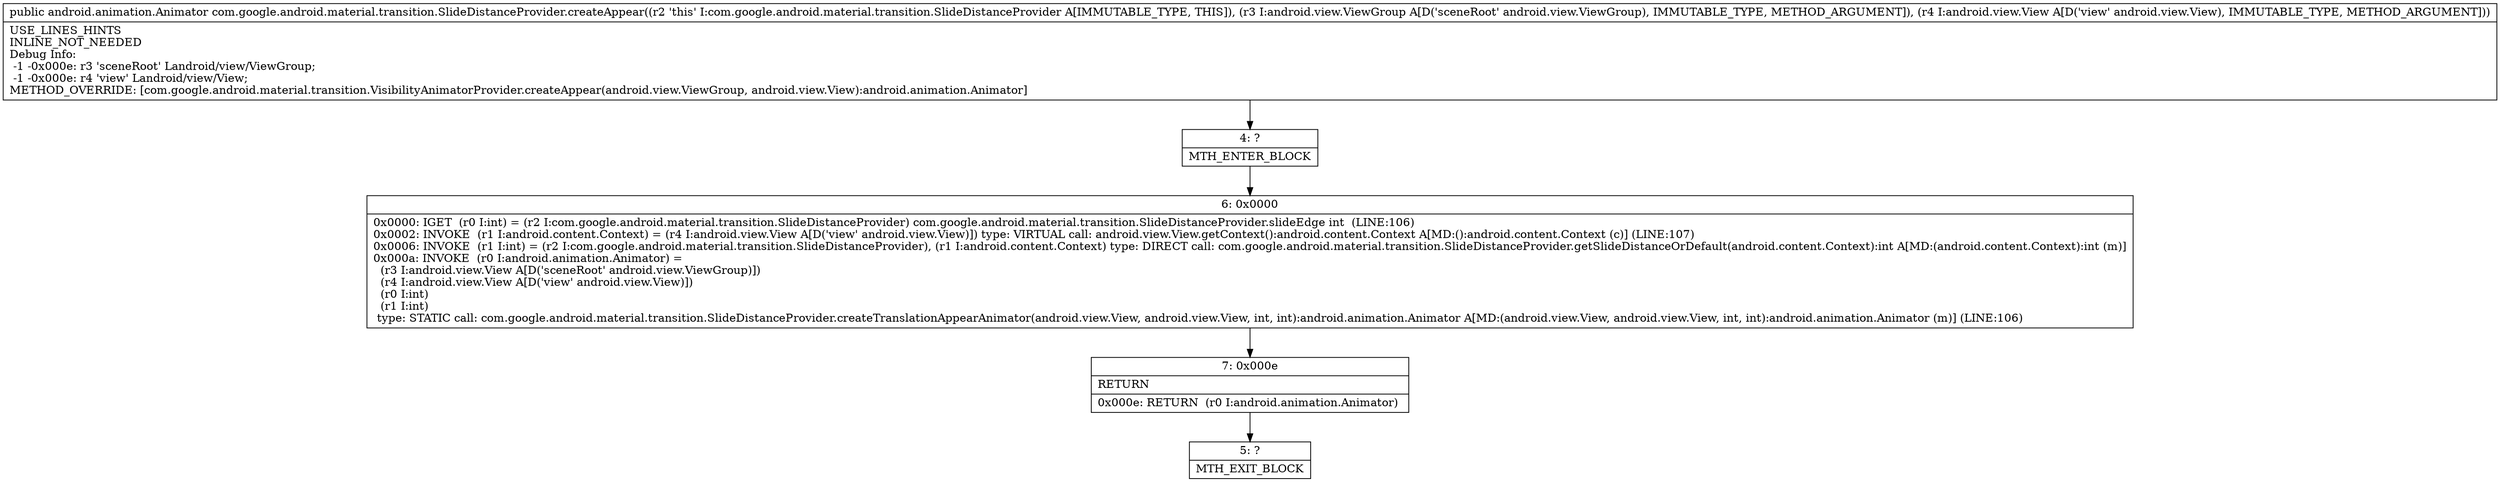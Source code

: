 digraph "CFG forcom.google.android.material.transition.SlideDistanceProvider.createAppear(Landroid\/view\/ViewGroup;Landroid\/view\/View;)Landroid\/animation\/Animator;" {
Node_4 [shape=record,label="{4\:\ ?|MTH_ENTER_BLOCK\l}"];
Node_6 [shape=record,label="{6\:\ 0x0000|0x0000: IGET  (r0 I:int) = (r2 I:com.google.android.material.transition.SlideDistanceProvider) com.google.android.material.transition.SlideDistanceProvider.slideEdge int  (LINE:106)\l0x0002: INVOKE  (r1 I:android.content.Context) = (r4 I:android.view.View A[D('view' android.view.View)]) type: VIRTUAL call: android.view.View.getContext():android.content.Context A[MD:():android.content.Context (c)] (LINE:107)\l0x0006: INVOKE  (r1 I:int) = (r2 I:com.google.android.material.transition.SlideDistanceProvider), (r1 I:android.content.Context) type: DIRECT call: com.google.android.material.transition.SlideDistanceProvider.getSlideDistanceOrDefault(android.content.Context):int A[MD:(android.content.Context):int (m)]\l0x000a: INVOKE  (r0 I:android.animation.Animator) = \l  (r3 I:android.view.View A[D('sceneRoot' android.view.ViewGroup)])\l  (r4 I:android.view.View A[D('view' android.view.View)])\l  (r0 I:int)\l  (r1 I:int)\l type: STATIC call: com.google.android.material.transition.SlideDistanceProvider.createTranslationAppearAnimator(android.view.View, android.view.View, int, int):android.animation.Animator A[MD:(android.view.View, android.view.View, int, int):android.animation.Animator (m)] (LINE:106)\l}"];
Node_7 [shape=record,label="{7\:\ 0x000e|RETURN\l|0x000e: RETURN  (r0 I:android.animation.Animator) \l}"];
Node_5 [shape=record,label="{5\:\ ?|MTH_EXIT_BLOCK\l}"];
MethodNode[shape=record,label="{public android.animation.Animator com.google.android.material.transition.SlideDistanceProvider.createAppear((r2 'this' I:com.google.android.material.transition.SlideDistanceProvider A[IMMUTABLE_TYPE, THIS]), (r3 I:android.view.ViewGroup A[D('sceneRoot' android.view.ViewGroup), IMMUTABLE_TYPE, METHOD_ARGUMENT]), (r4 I:android.view.View A[D('view' android.view.View), IMMUTABLE_TYPE, METHOD_ARGUMENT]))  | USE_LINES_HINTS\lINLINE_NOT_NEEDED\lDebug Info:\l  \-1 \-0x000e: r3 'sceneRoot' Landroid\/view\/ViewGroup;\l  \-1 \-0x000e: r4 'view' Landroid\/view\/View;\lMETHOD_OVERRIDE: [com.google.android.material.transition.VisibilityAnimatorProvider.createAppear(android.view.ViewGroup, android.view.View):android.animation.Animator]\l}"];
MethodNode -> Node_4;Node_4 -> Node_6;
Node_6 -> Node_7;
Node_7 -> Node_5;
}

